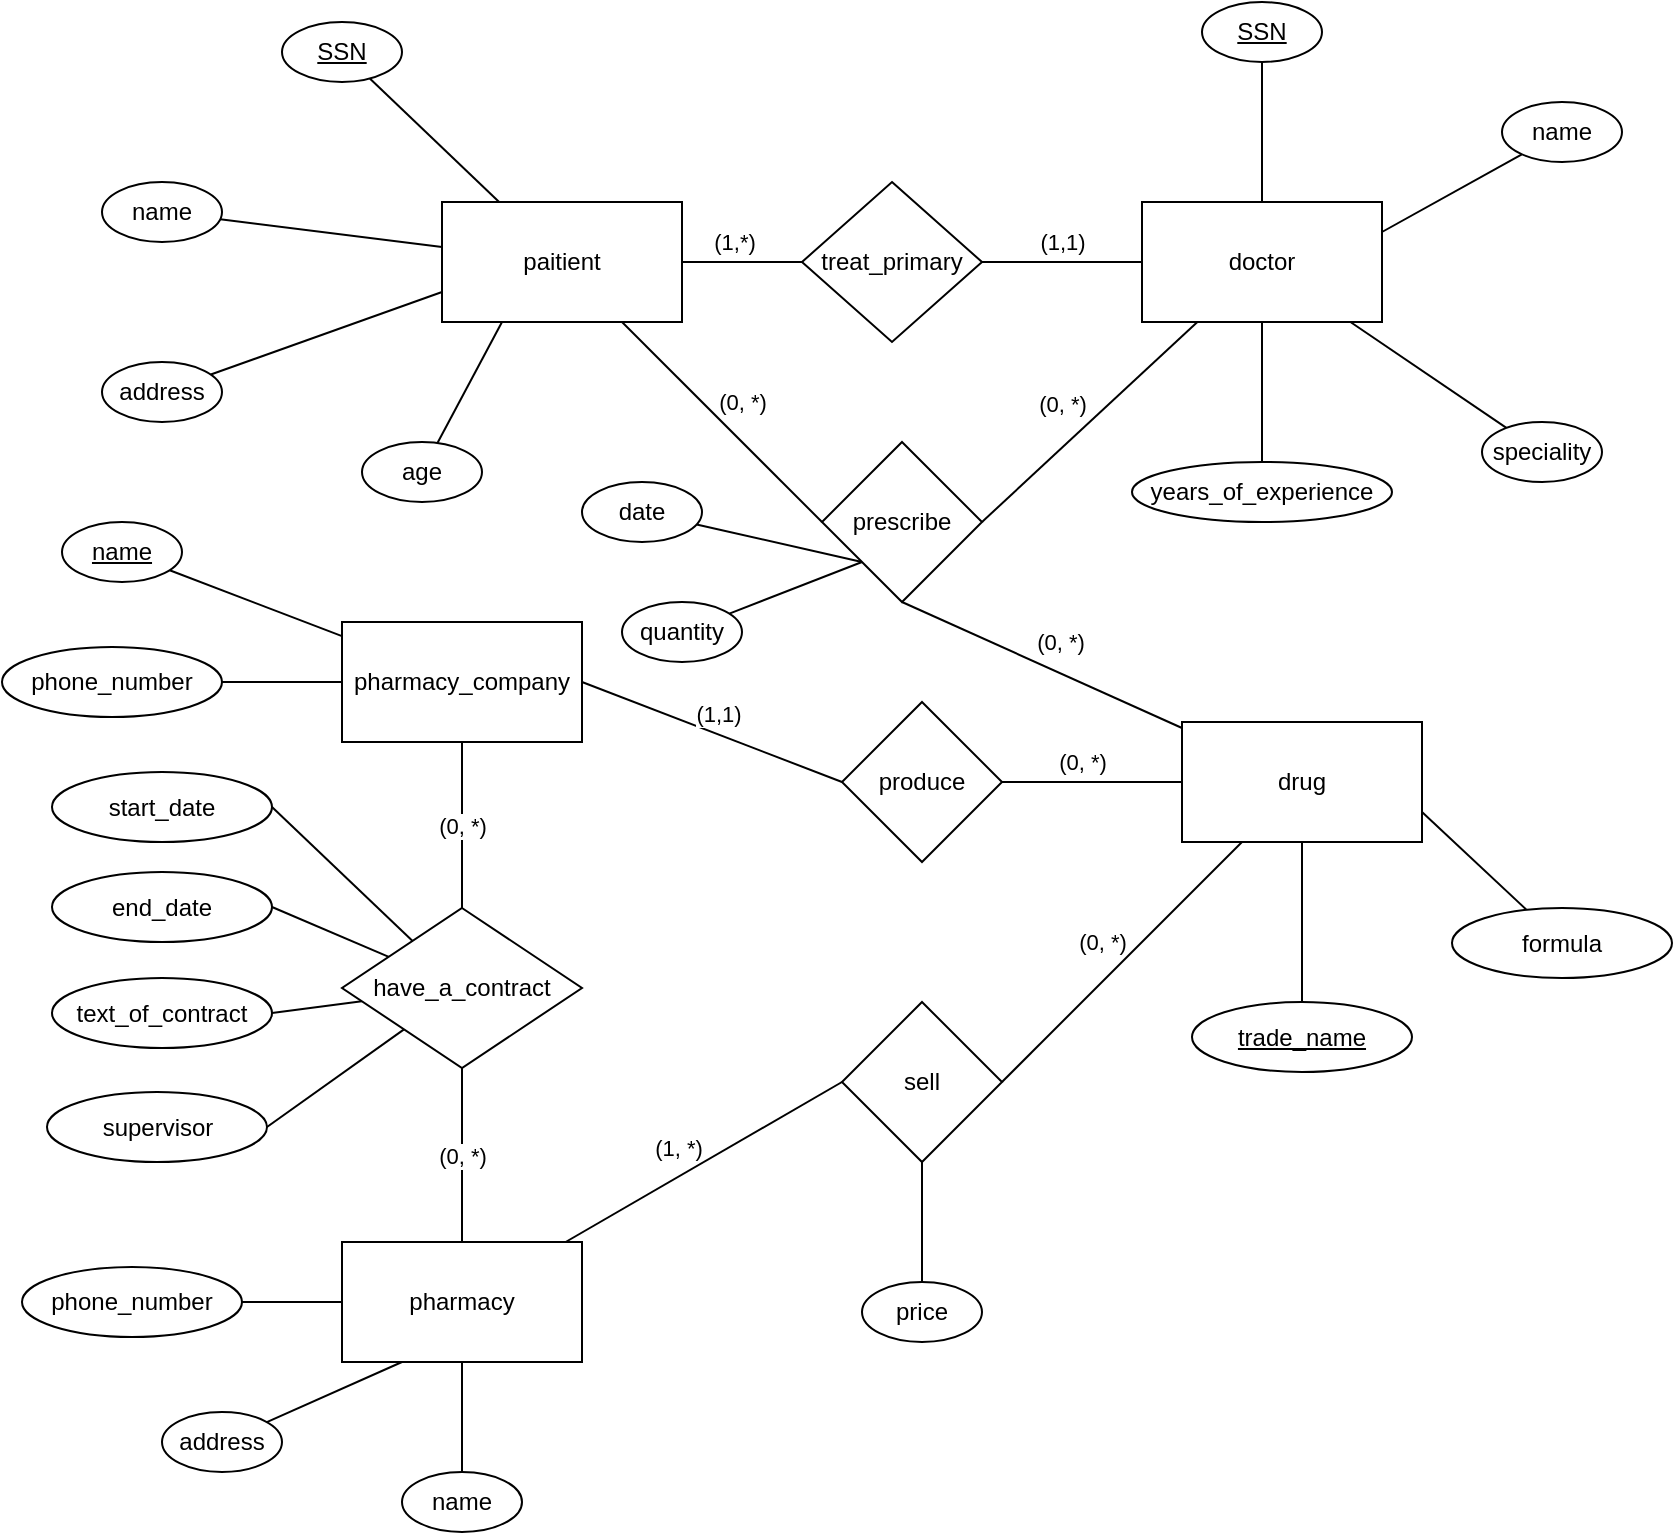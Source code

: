 <mxfile version="21.0.2" type="github">
  <diagram name="Page-1" id="ZR6DnShHIE4RE90jMRah">
    <mxGraphModel dx="1105" dy="578" grid="1" gridSize="10" guides="1" tooltips="1" connect="1" arrows="1" fold="1" page="1" pageScale="1" pageWidth="850" pageHeight="1100" math="0" shadow="0">
      <root>
        <mxCell id="0" />
        <mxCell id="1" parent="0" />
        <mxCell id="lLnVIyg-fPvcs95t11We-29" value="(1,*)" style="edgeStyle=orthogonalEdgeStyle;rounded=0;orthogonalLoop=1;jettySize=auto;html=1;endArrow=none;endFill=0;" edge="1" parent="1" source="FAIi7eiu8izLVMuamcSI-1" target="lLnVIyg-fPvcs95t11We-28">
          <mxGeometry x="-0.143" y="10" relative="1" as="geometry">
            <mxPoint as="offset" />
          </mxGeometry>
        </mxCell>
        <mxCell id="lLnVIyg-fPvcs95t11We-39" value="(0, *)" style="rounded=0;orthogonalLoop=1;jettySize=auto;html=1;entryX=0;entryY=0.5;entryDx=0;entryDy=0;endArrow=none;endFill=0;" edge="1" parent="1" source="FAIi7eiu8izLVMuamcSI-1" target="lLnVIyg-fPvcs95t11We-37">
          <mxGeometry x="0.004" y="14" relative="1" as="geometry">
            <mxPoint as="offset" />
          </mxGeometry>
        </mxCell>
        <mxCell id="FAIi7eiu8izLVMuamcSI-1" value="paitient" style="rounded=0;whiteSpace=wrap;html=1;" parent="1" vertex="1">
          <mxGeometry x="220" y="180" width="120" height="60" as="geometry" />
        </mxCell>
        <mxCell id="FAIi7eiu8izLVMuamcSI-6" style="rounded=0;orthogonalLoop=1;jettySize=auto;html=1;endArrow=none;endFill=0;" parent="1" source="FAIi7eiu8izLVMuamcSI-2" target="FAIi7eiu8izLVMuamcSI-1" edge="1">
          <mxGeometry relative="1" as="geometry" />
        </mxCell>
        <mxCell id="FAIi7eiu8izLVMuamcSI-2" value="&lt;u&gt;SSN&lt;/u&gt;" style="ellipse;whiteSpace=wrap;html=1;" parent="1" vertex="1">
          <mxGeometry x="140" y="90" width="60" height="30" as="geometry" />
        </mxCell>
        <mxCell id="FAIi7eiu8izLVMuamcSI-7" style="rounded=0;orthogonalLoop=1;jettySize=auto;html=1;endArrow=none;endFill=0;" parent="1" source="FAIi7eiu8izLVMuamcSI-3" target="FAIi7eiu8izLVMuamcSI-1" edge="1">
          <mxGeometry relative="1" as="geometry" />
        </mxCell>
        <mxCell id="FAIi7eiu8izLVMuamcSI-3" value="name" style="ellipse;whiteSpace=wrap;html=1;" parent="1" vertex="1">
          <mxGeometry x="50" y="170" width="60" height="30" as="geometry" />
        </mxCell>
        <mxCell id="FAIi7eiu8izLVMuamcSI-9" style="rounded=0;orthogonalLoop=1;jettySize=auto;html=1;entryX=0.25;entryY=1;entryDx=0;entryDy=0;endArrow=none;endFill=0;" parent="1" source="FAIi7eiu8izLVMuamcSI-4" target="FAIi7eiu8izLVMuamcSI-1" edge="1">
          <mxGeometry relative="1" as="geometry" />
        </mxCell>
        <mxCell id="FAIi7eiu8izLVMuamcSI-4" value="age" style="ellipse;whiteSpace=wrap;html=1;" parent="1" vertex="1">
          <mxGeometry x="180" y="300" width="60" height="30" as="geometry" />
        </mxCell>
        <mxCell id="FAIi7eiu8izLVMuamcSI-8" style="rounded=0;orthogonalLoop=1;jettySize=auto;html=1;entryX=0;entryY=0.75;entryDx=0;entryDy=0;endArrow=none;endFill=0;" parent="1" source="FAIi7eiu8izLVMuamcSI-5" target="FAIi7eiu8izLVMuamcSI-1" edge="1">
          <mxGeometry relative="1" as="geometry" />
        </mxCell>
        <mxCell id="FAIi7eiu8izLVMuamcSI-5" value="address" style="ellipse;whiteSpace=wrap;html=1;" parent="1" vertex="1">
          <mxGeometry x="50" y="260" width="60" height="30" as="geometry" />
        </mxCell>
        <mxCell id="FAIi7eiu8izLVMuamcSI-12" style="edgeStyle=orthogonalEdgeStyle;rounded=0;orthogonalLoop=1;jettySize=auto;html=1;endArrow=none;endFill=0;" parent="1" source="FAIi7eiu8izLVMuamcSI-10" target="FAIi7eiu8izLVMuamcSI-11" edge="1">
          <mxGeometry relative="1" as="geometry" />
        </mxCell>
        <mxCell id="lLnVIyg-fPvcs95t11We-2" style="rounded=0;orthogonalLoop=1;jettySize=auto;html=1;endArrow=none;endFill=0;" edge="1" parent="1" source="FAIi7eiu8izLVMuamcSI-10" target="lLnVIyg-fPvcs95t11We-1">
          <mxGeometry relative="1" as="geometry" />
        </mxCell>
        <mxCell id="lLnVIyg-fPvcs95t11We-4" style="rounded=0;orthogonalLoop=1;jettySize=auto;html=1;endArrow=none;endFill=0;" edge="1" parent="1" source="FAIi7eiu8izLVMuamcSI-10" target="lLnVIyg-fPvcs95t11We-3">
          <mxGeometry relative="1" as="geometry" />
        </mxCell>
        <mxCell id="lLnVIyg-fPvcs95t11We-30" value="(1,1)" style="edgeStyle=orthogonalEdgeStyle;rounded=0;orthogonalLoop=1;jettySize=auto;html=1;endArrow=none;endFill=0;" edge="1" parent="1" source="FAIi7eiu8izLVMuamcSI-10" target="lLnVIyg-fPvcs95t11We-28">
          <mxGeometry y="-10" relative="1" as="geometry">
            <mxPoint as="offset" />
          </mxGeometry>
        </mxCell>
        <mxCell id="lLnVIyg-fPvcs95t11We-40" style="rounded=0;orthogonalLoop=1;jettySize=auto;html=1;entryX=1;entryY=0.5;entryDx=0;entryDy=0;endArrow=none;endFill=0;" edge="1" parent="1" source="FAIi7eiu8izLVMuamcSI-10" target="lLnVIyg-fPvcs95t11We-37">
          <mxGeometry relative="1" as="geometry" />
        </mxCell>
        <mxCell id="lLnVIyg-fPvcs95t11We-46" value="(0, *)" style="edgeLabel;html=1;align=center;verticalAlign=middle;resizable=0;points=[];" vertex="1" connectable="0" parent="lLnVIyg-fPvcs95t11We-40">
          <mxGeometry x="0.381" y="-2" relative="1" as="geometry">
            <mxPoint x="8" y="-27" as="offset" />
          </mxGeometry>
        </mxCell>
        <mxCell id="FAIi7eiu8izLVMuamcSI-10" value="doctor" style="rounded=0;whiteSpace=wrap;html=1;" parent="1" vertex="1">
          <mxGeometry x="570" y="180" width="120" height="60" as="geometry" />
        </mxCell>
        <mxCell id="FAIi7eiu8izLVMuamcSI-11" value="&lt;u&gt;SSN&lt;/u&gt;" style="ellipse;whiteSpace=wrap;html=1;" parent="1" vertex="1">
          <mxGeometry x="600" y="80" width="60" height="30" as="geometry" />
        </mxCell>
        <mxCell id="FAIi7eiu8izLVMuamcSI-14" style="rounded=0;orthogonalLoop=1;jettySize=auto;html=1;entryX=1;entryY=0.25;entryDx=0;entryDy=0;endArrow=none;endFill=0;" parent="1" source="FAIi7eiu8izLVMuamcSI-13" target="FAIi7eiu8izLVMuamcSI-10" edge="1">
          <mxGeometry relative="1" as="geometry" />
        </mxCell>
        <mxCell id="FAIi7eiu8izLVMuamcSI-13" value="name" style="ellipse;whiteSpace=wrap;html=1;" parent="1" vertex="1">
          <mxGeometry x="750" y="130" width="60" height="30" as="geometry" />
        </mxCell>
        <mxCell id="lLnVIyg-fPvcs95t11We-1" value="speciality" style="ellipse;whiteSpace=wrap;html=1;" vertex="1" parent="1">
          <mxGeometry x="740" y="290" width="60" height="30" as="geometry" />
        </mxCell>
        <mxCell id="lLnVIyg-fPvcs95t11We-3" value="years_of_experience" style="ellipse;whiteSpace=wrap;html=1;" vertex="1" parent="1">
          <mxGeometry x="565" y="310" width="130" height="30" as="geometry" />
        </mxCell>
        <mxCell id="lLnVIyg-fPvcs95t11We-17" value="(1,1)" style="rounded=0;orthogonalLoop=1;jettySize=auto;html=1;endArrow=none;endFill=0;exitX=1;exitY=0.5;exitDx=0;exitDy=0;" edge="1" parent="1" source="lLnVIyg-fPvcs95t11We-5">
          <mxGeometry y="10" relative="1" as="geometry">
            <mxPoint x="340" y="470" as="sourcePoint" />
            <mxPoint x="420" y="470" as="targetPoint" />
            <mxPoint as="offset" />
          </mxGeometry>
        </mxCell>
        <mxCell id="lLnVIyg-fPvcs95t11We-50" value="(0, *)" style="edgeStyle=orthogonalEdgeStyle;rounded=0;orthogonalLoop=1;jettySize=auto;html=1;endArrow=none;endFill=0;" edge="1" parent="1" source="lLnVIyg-fPvcs95t11We-5" target="lLnVIyg-fPvcs95t11We-49">
          <mxGeometry relative="1" as="geometry" />
        </mxCell>
        <mxCell id="lLnVIyg-fPvcs95t11We-5" value="pharmacy_company" style="rounded=0;whiteSpace=wrap;html=1;" vertex="1" parent="1">
          <mxGeometry x="170" y="390" width="120" height="60" as="geometry" />
        </mxCell>
        <mxCell id="lLnVIyg-fPvcs95t11We-8" value="" style="rounded=0;orthogonalLoop=1;jettySize=auto;html=1;endArrow=none;endFill=0;" edge="1" parent="1" source="lLnVIyg-fPvcs95t11We-7" target="lLnVIyg-fPvcs95t11We-5">
          <mxGeometry relative="1" as="geometry" />
        </mxCell>
        <mxCell id="lLnVIyg-fPvcs95t11We-7" value="name" style="ellipse;whiteSpace=wrap;html=1;fontStyle=4" vertex="1" parent="1">
          <mxGeometry x="30" y="340" width="60" height="30" as="geometry" />
        </mxCell>
        <mxCell id="lLnVIyg-fPvcs95t11We-10" style="rounded=0;orthogonalLoop=1;jettySize=auto;html=1;entryX=0;entryY=0.5;entryDx=0;entryDy=0;endArrow=none;endFill=0;" edge="1" parent="1" source="lLnVIyg-fPvcs95t11We-9" target="lLnVIyg-fPvcs95t11We-5">
          <mxGeometry relative="1" as="geometry" />
        </mxCell>
        <mxCell id="lLnVIyg-fPvcs95t11We-9" value="phone_number" style="ellipse;whiteSpace=wrap;html=1;fontStyle=0" vertex="1" parent="1">
          <mxGeometry y="402.5" width="110" height="35" as="geometry" />
        </mxCell>
        <mxCell id="lLnVIyg-fPvcs95t11We-18" value="(0, *)" style="edgeStyle=orthogonalEdgeStyle;rounded=0;orthogonalLoop=1;jettySize=auto;html=1;entryX=1;entryY=0.5;entryDx=0;entryDy=0;endArrow=none;endFill=0;" edge="1" parent="1" source="lLnVIyg-fPvcs95t11We-11" target="lLnVIyg-fPvcs95t11We-16">
          <mxGeometry x="0.111" y="-10" relative="1" as="geometry">
            <mxPoint as="offset" />
          </mxGeometry>
        </mxCell>
        <mxCell id="lLnVIyg-fPvcs95t11We-32" value="(0, *)" style="rounded=0;orthogonalLoop=1;jettySize=auto;html=1;entryX=1;entryY=0.5;entryDx=0;entryDy=0;endArrow=none;endFill=0;" edge="1" parent="1" source="lLnVIyg-fPvcs95t11We-11" target="lLnVIyg-fPvcs95t11We-31">
          <mxGeometry y="-14" relative="1" as="geometry">
            <mxPoint as="offset" />
          </mxGeometry>
        </mxCell>
        <mxCell id="lLnVIyg-fPvcs95t11We-38" style="rounded=0;orthogonalLoop=1;jettySize=auto;html=1;entryX=0.5;entryY=1;entryDx=0;entryDy=0;endArrow=none;endFill=0;" edge="1" parent="1" source="lLnVIyg-fPvcs95t11We-11" target="lLnVIyg-fPvcs95t11We-37">
          <mxGeometry relative="1" as="geometry" />
        </mxCell>
        <mxCell id="lLnVIyg-fPvcs95t11We-47" value="(0, *)" style="edgeLabel;html=1;align=center;verticalAlign=middle;resizable=0;points=[];" vertex="1" connectable="0" parent="lLnVIyg-fPvcs95t11We-38">
          <mxGeometry x="-0.125" relative="1" as="geometry">
            <mxPoint y="-16" as="offset" />
          </mxGeometry>
        </mxCell>
        <mxCell id="lLnVIyg-fPvcs95t11We-11" value="drug" style="rounded=0;whiteSpace=wrap;html=1;" vertex="1" parent="1">
          <mxGeometry x="590" y="440" width="120" height="60" as="geometry" />
        </mxCell>
        <mxCell id="lLnVIyg-fPvcs95t11We-15" style="rounded=0;orthogonalLoop=1;jettySize=auto;html=1;entryX=0.5;entryY=1;entryDx=0;entryDy=0;endArrow=none;endFill=0;" edge="1" parent="1" source="lLnVIyg-fPvcs95t11We-12" target="lLnVIyg-fPvcs95t11We-11">
          <mxGeometry relative="1" as="geometry" />
        </mxCell>
        <mxCell id="lLnVIyg-fPvcs95t11We-12" value="trade_name" style="ellipse;whiteSpace=wrap;html=1;fontStyle=4" vertex="1" parent="1">
          <mxGeometry x="595" y="580" width="110" height="35" as="geometry" />
        </mxCell>
        <mxCell id="lLnVIyg-fPvcs95t11We-14" style="rounded=0;orthogonalLoop=1;jettySize=auto;html=1;entryX=1;entryY=0.75;entryDx=0;entryDy=0;endArrow=none;endFill=0;" edge="1" parent="1" source="lLnVIyg-fPvcs95t11We-13" target="lLnVIyg-fPvcs95t11We-11">
          <mxGeometry relative="1" as="geometry" />
        </mxCell>
        <mxCell id="lLnVIyg-fPvcs95t11We-13" value="formula" style="ellipse;whiteSpace=wrap;html=1;fontStyle=0" vertex="1" parent="1">
          <mxGeometry x="725" y="533" width="110" height="35" as="geometry" />
        </mxCell>
        <mxCell id="lLnVIyg-fPvcs95t11We-16" value="produce" style="rhombus;whiteSpace=wrap;html=1;" vertex="1" parent="1">
          <mxGeometry x="420" y="430" width="80" height="80" as="geometry" />
        </mxCell>
        <mxCell id="lLnVIyg-fPvcs95t11We-33" value="(1, *)" style="rounded=0;orthogonalLoop=1;jettySize=auto;html=1;entryX=0;entryY=0.5;entryDx=0;entryDy=0;endArrow=none;endFill=0;" edge="1" parent="1" source="lLnVIyg-fPvcs95t11We-19" target="lLnVIyg-fPvcs95t11We-31">
          <mxGeometry x="-0.1" y="13" relative="1" as="geometry">
            <mxPoint as="offset" />
          </mxGeometry>
        </mxCell>
        <mxCell id="lLnVIyg-fPvcs95t11We-51" value="(0, *)" style="edgeStyle=orthogonalEdgeStyle;rounded=0;orthogonalLoop=1;jettySize=auto;html=1;endArrow=none;endFill=0;" edge="1" parent="1" source="lLnVIyg-fPvcs95t11We-19" target="lLnVIyg-fPvcs95t11We-49">
          <mxGeometry relative="1" as="geometry" />
        </mxCell>
        <mxCell id="lLnVIyg-fPvcs95t11We-19" value="pharmacy" style="rounded=0;whiteSpace=wrap;html=1;" vertex="1" parent="1">
          <mxGeometry x="170" y="700" width="120" height="60" as="geometry" />
        </mxCell>
        <mxCell id="lLnVIyg-fPvcs95t11We-27" value="" style="edgeStyle=orthogonalEdgeStyle;rounded=0;orthogonalLoop=1;jettySize=auto;html=1;endArrow=none;endFill=0;" edge="1" parent="1" source="lLnVIyg-fPvcs95t11We-20" target="lLnVIyg-fPvcs95t11We-19">
          <mxGeometry relative="1" as="geometry" />
        </mxCell>
        <mxCell id="lLnVIyg-fPvcs95t11We-20" value="phone_number" style="ellipse;whiteSpace=wrap;html=1;fontStyle=0" vertex="1" parent="1">
          <mxGeometry x="10" y="712.5" width="110" height="35" as="geometry" />
        </mxCell>
        <mxCell id="lLnVIyg-fPvcs95t11We-24" style="rounded=0;orthogonalLoop=1;jettySize=auto;html=1;entryX=0.25;entryY=1;entryDx=0;entryDy=0;endArrow=none;endFill=0;" edge="1" parent="1" source="lLnVIyg-fPvcs95t11We-21" target="lLnVIyg-fPvcs95t11We-19">
          <mxGeometry relative="1" as="geometry" />
        </mxCell>
        <mxCell id="lLnVIyg-fPvcs95t11We-21" value="address" style="ellipse;whiteSpace=wrap;html=1;" vertex="1" parent="1">
          <mxGeometry x="80" y="785" width="60" height="30" as="geometry" />
        </mxCell>
        <mxCell id="lLnVIyg-fPvcs95t11We-25" style="rounded=0;orthogonalLoop=1;jettySize=auto;html=1;entryX=0.5;entryY=1;entryDx=0;entryDy=0;endArrow=none;endFill=0;" edge="1" parent="1" source="lLnVIyg-fPvcs95t11We-22" target="lLnVIyg-fPvcs95t11We-19">
          <mxGeometry relative="1" as="geometry" />
        </mxCell>
        <mxCell id="lLnVIyg-fPvcs95t11We-22" value="name" style="ellipse;whiteSpace=wrap;html=1;" vertex="1" parent="1">
          <mxGeometry x="200" y="815" width="60" height="30" as="geometry" />
        </mxCell>
        <mxCell id="lLnVIyg-fPvcs95t11We-28" value="treat_primary" style="rhombus;whiteSpace=wrap;html=1;" vertex="1" parent="1">
          <mxGeometry x="400" y="170" width="90" height="80" as="geometry" />
        </mxCell>
        <mxCell id="lLnVIyg-fPvcs95t11We-31" value="sell" style="rhombus;whiteSpace=wrap;html=1;" vertex="1" parent="1">
          <mxGeometry x="420" y="580" width="80" height="80" as="geometry" />
        </mxCell>
        <mxCell id="lLnVIyg-fPvcs95t11We-35" style="rounded=0;orthogonalLoop=1;jettySize=auto;html=1;entryX=0.5;entryY=1;entryDx=0;entryDy=0;endArrow=none;endFill=0;" edge="1" parent="1" source="lLnVIyg-fPvcs95t11We-34" target="lLnVIyg-fPvcs95t11We-31">
          <mxGeometry relative="1" as="geometry" />
        </mxCell>
        <mxCell id="lLnVIyg-fPvcs95t11We-34" value="price" style="ellipse;whiteSpace=wrap;html=1;fontStyle=0" vertex="1" parent="1">
          <mxGeometry x="430" y="720" width="60" height="30" as="geometry" />
        </mxCell>
        <mxCell id="lLnVIyg-fPvcs95t11We-37" value="prescribe" style="rhombus;whiteSpace=wrap;html=1;" vertex="1" parent="1">
          <mxGeometry x="410" y="300" width="80" height="80" as="geometry" />
        </mxCell>
        <mxCell id="lLnVIyg-fPvcs95t11We-43" style="rounded=0;orthogonalLoop=1;jettySize=auto;html=1;entryX=0;entryY=1;entryDx=0;entryDy=0;endArrow=none;endFill=0;" edge="1" parent="1" source="lLnVIyg-fPvcs95t11We-41" target="lLnVIyg-fPvcs95t11We-37">
          <mxGeometry relative="1" as="geometry" />
        </mxCell>
        <mxCell id="lLnVIyg-fPvcs95t11We-41" value="date" style="ellipse;whiteSpace=wrap;html=1;" vertex="1" parent="1">
          <mxGeometry x="290" y="320" width="60" height="30" as="geometry" />
        </mxCell>
        <mxCell id="lLnVIyg-fPvcs95t11We-44" style="rounded=0;orthogonalLoop=1;jettySize=auto;html=1;entryX=0;entryY=1;entryDx=0;entryDy=0;endArrow=none;endFill=0;" edge="1" parent="1" source="lLnVIyg-fPvcs95t11We-42" target="lLnVIyg-fPvcs95t11We-37">
          <mxGeometry relative="1" as="geometry" />
        </mxCell>
        <mxCell id="lLnVIyg-fPvcs95t11We-42" value="quantity" style="ellipse;whiteSpace=wrap;html=1;" vertex="1" parent="1">
          <mxGeometry x="310" y="380" width="60" height="30" as="geometry" />
        </mxCell>
        <mxCell id="lLnVIyg-fPvcs95t11We-56" style="rounded=0;orthogonalLoop=1;jettySize=auto;html=1;entryX=1;entryY=0.5;entryDx=0;entryDy=0;endArrow=none;endFill=0;" edge="1" parent="1" source="lLnVIyg-fPvcs95t11We-49" target="lLnVIyg-fPvcs95t11We-52">
          <mxGeometry relative="1" as="geometry" />
        </mxCell>
        <mxCell id="lLnVIyg-fPvcs95t11We-57" style="rounded=0;orthogonalLoop=1;jettySize=auto;html=1;entryX=1;entryY=0.5;entryDx=0;entryDy=0;endArrow=none;endFill=0;" edge="1" parent="1" source="lLnVIyg-fPvcs95t11We-49" target="lLnVIyg-fPvcs95t11We-53">
          <mxGeometry relative="1" as="geometry" />
        </mxCell>
        <mxCell id="lLnVIyg-fPvcs95t11We-58" style="rounded=0;orthogonalLoop=1;jettySize=auto;html=1;entryX=1;entryY=0.5;entryDx=0;entryDy=0;endArrow=none;endFill=0;" edge="1" parent="1" source="lLnVIyg-fPvcs95t11We-49" target="lLnVIyg-fPvcs95t11We-54">
          <mxGeometry relative="1" as="geometry" />
        </mxCell>
        <mxCell id="lLnVIyg-fPvcs95t11We-59" style="rounded=0;orthogonalLoop=1;jettySize=auto;html=1;entryX=1;entryY=0.5;entryDx=0;entryDy=0;endArrow=none;endFill=0;" edge="1" parent="1" source="lLnVIyg-fPvcs95t11We-49" target="lLnVIyg-fPvcs95t11We-55">
          <mxGeometry relative="1" as="geometry" />
        </mxCell>
        <mxCell id="lLnVIyg-fPvcs95t11We-49" value="have_a_contract" style="rhombus;whiteSpace=wrap;html=1;" vertex="1" parent="1">
          <mxGeometry x="170" y="533" width="120" height="80" as="geometry" />
        </mxCell>
        <mxCell id="lLnVIyg-fPvcs95t11We-52" value="end_date" style="ellipse;whiteSpace=wrap;html=1;fontStyle=0" vertex="1" parent="1">
          <mxGeometry x="25" y="515" width="110" height="35" as="geometry" />
        </mxCell>
        <mxCell id="lLnVIyg-fPvcs95t11We-53" value="text_of_contract" style="ellipse;whiteSpace=wrap;html=1;fontStyle=0" vertex="1" parent="1">
          <mxGeometry x="25" y="568" width="110" height="35" as="geometry" />
        </mxCell>
        <mxCell id="lLnVIyg-fPvcs95t11We-54" value="supervisor" style="ellipse;whiteSpace=wrap;html=1;fontStyle=0" vertex="1" parent="1">
          <mxGeometry x="22.5" y="625" width="110" height="35" as="geometry" />
        </mxCell>
        <mxCell id="lLnVIyg-fPvcs95t11We-55" value="start_date" style="ellipse;whiteSpace=wrap;html=1;fontStyle=0" vertex="1" parent="1">
          <mxGeometry x="25" y="465" width="110" height="35" as="geometry" />
        </mxCell>
      </root>
    </mxGraphModel>
  </diagram>
</mxfile>
